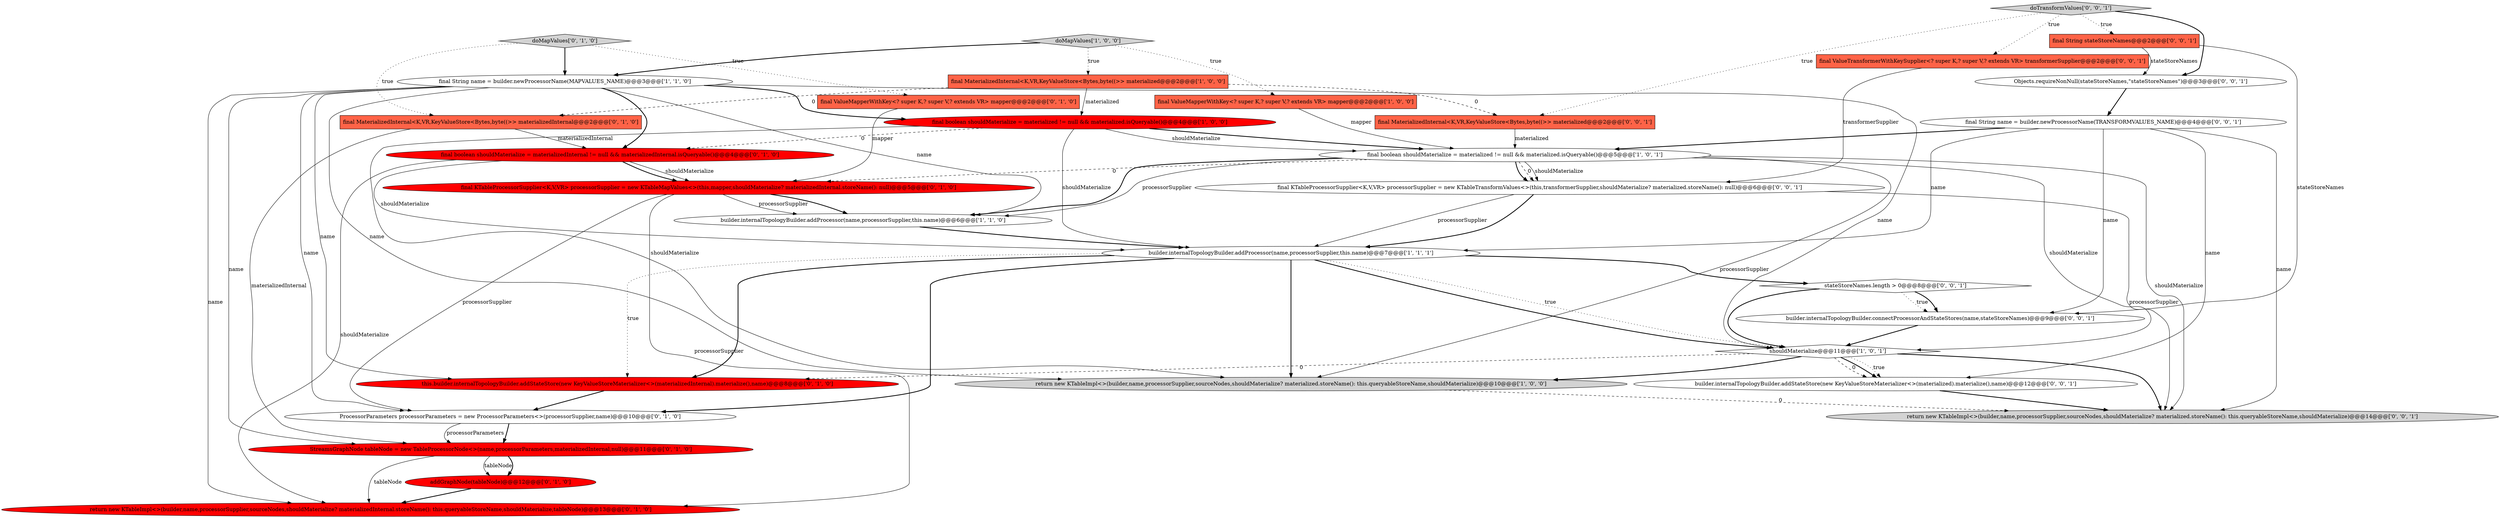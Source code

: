 digraph {
9 [style = filled, label = "builder.internalTopologyBuilder.addProcessor(name,processorSupplier,this.name)@@@6@@@['1', '1', '0']", fillcolor = white, shape = ellipse image = "AAA0AAABBB1BBB"];
30 [style = filled, label = "final MaterializedInternal<K,VR,KeyValueStore<Bytes,byte((>> materialized@@@2@@@['0', '0', '1']", fillcolor = tomato, shape = box image = "AAA0AAABBB3BBB"];
7 [style = filled, label = "shouldMaterialize@@@11@@@['1', '0', '1']", fillcolor = white, shape = diamond image = "AAA0AAABBB1BBB"];
19 [style = filled, label = "final MaterializedInternal<K,VR,KeyValueStore<Bytes,byte((>> materializedInternal@@@2@@@['0', '1', '0']", fillcolor = tomato, shape = box image = "AAA1AAABBB2BBB"];
22 [style = filled, label = "final String stateStoreNames@@@2@@@['0', '0', '1']", fillcolor = tomato, shape = box image = "AAA0AAABBB3BBB"];
21 [style = filled, label = "stateStoreNames.length > 0@@@8@@@['0', '0', '1']", fillcolor = white, shape = diamond image = "AAA0AAABBB3BBB"];
5 [style = filled, label = "final boolean shouldMaterialize = materialized != null && materialized.isQueryable()@@@5@@@['1', '0', '1']", fillcolor = white, shape = ellipse image = "AAA0AAABBB1BBB"];
27 [style = filled, label = "builder.internalTopologyBuilder.addStateStore(new KeyValueStoreMaterializer<>(materialized).materialize(),name)@@@12@@@['0', '0', '1']", fillcolor = white, shape = ellipse image = "AAA0AAABBB3BBB"];
14 [style = filled, label = "return new KTableImpl<>(builder,name,processorSupplier,sourceNodes,shouldMaterialize? materializedInternal.storeName(): this.queryableStoreName,shouldMaterialize,tableNode)@@@13@@@['0', '1', '0']", fillcolor = red, shape = ellipse image = "AAA1AAABBB2BBB"];
17 [style = filled, label = "doMapValues['0', '1', '0']", fillcolor = lightgray, shape = diamond image = "AAA0AAABBB2BBB"];
11 [style = filled, label = "StreamsGraphNode tableNode = new TableProcessorNode<>(name,processorParameters,materializedInternal,null)@@@11@@@['0', '1', '0']", fillcolor = red, shape = ellipse image = "AAA1AAABBB2BBB"];
2 [style = filled, label = "return new KTableImpl<>(builder,name,processorSupplier,sourceNodes,shouldMaterialize? materialized.storeName(): this.queryableStoreName,shouldMaterialize)@@@10@@@['1', '0', '0']", fillcolor = lightgray, shape = ellipse image = "AAA0AAABBB1BBB"];
18 [style = filled, label = "this.builder.internalTopologyBuilder.addStateStore(new KeyValueStoreMaterializer<>(materializedInternal).materialize(),name)@@@8@@@['0', '1', '0']", fillcolor = red, shape = ellipse image = "AAA1AAABBB2BBB"];
13 [style = filled, label = "ProcessorParameters processorParameters = new ProcessorParameters<>(processorSupplier,name)@@@10@@@['0', '1', '0']", fillcolor = white, shape = ellipse image = "AAA0AAABBB2BBB"];
16 [style = filled, label = "final boolean shouldMaterialize = materializedInternal != null && materializedInternal.isQueryable()@@@4@@@['0', '1', '0']", fillcolor = red, shape = ellipse image = "AAA1AAABBB2BBB"];
26 [style = filled, label = "final String name = builder.newProcessorName(TRANSFORMVALUES_NAME)@@@4@@@['0', '0', '1']", fillcolor = white, shape = ellipse image = "AAA0AAABBB3BBB"];
23 [style = filled, label = "builder.internalTopologyBuilder.connectProcessorAndStateStores(name,stateStoreNames)@@@9@@@['0', '0', '1']", fillcolor = white, shape = ellipse image = "AAA0AAABBB3BBB"];
6 [style = filled, label = "doMapValues['1', '0', '0']", fillcolor = lightgray, shape = diamond image = "AAA0AAABBB1BBB"];
12 [style = filled, label = "addGraphNode(tableNode)@@@12@@@['0', '1', '0']", fillcolor = red, shape = ellipse image = "AAA1AAABBB2BBB"];
29 [style = filled, label = "Objects.requireNonNull(stateStoreNames,\"stateStoreNames\")@@@3@@@['0', '0', '1']", fillcolor = white, shape = ellipse image = "AAA0AAABBB3BBB"];
24 [style = filled, label = "return new KTableImpl<>(builder,name,processorSupplier,sourceNodes,shouldMaterialize? materialized.storeName(): this.queryableStoreName,shouldMaterialize)@@@14@@@['0', '0', '1']", fillcolor = lightgray, shape = ellipse image = "AAA0AAABBB3BBB"];
25 [style = filled, label = "doTransformValues['0', '0', '1']", fillcolor = lightgray, shape = diamond image = "AAA0AAABBB3BBB"];
10 [style = filled, label = "final KTableProcessorSupplier<K,V,VR> processorSupplier = new KTableMapValues<>(this,mapper,shouldMaterialize? materializedInternal.storeName(): null)@@@5@@@['0', '1', '0']", fillcolor = red, shape = ellipse image = "AAA1AAABBB2BBB"];
1 [style = filled, label = "builder.internalTopologyBuilder.addProcessor(name,processorSupplier,this.name)@@@7@@@['1', '1', '1']", fillcolor = white, shape = ellipse image = "AAA0AAABBB1BBB"];
0 [style = filled, label = "final ValueMapperWithKey<? super K,? super V,? extends VR> mapper@@@2@@@['1', '0', '0']", fillcolor = tomato, shape = box image = "AAA0AAABBB1BBB"];
20 [style = filled, label = "final ValueTransformerWithKeySupplier<? super K,? super V,? extends VR> transformerSupplier@@@2@@@['0', '0', '1']", fillcolor = tomato, shape = box image = "AAA0AAABBB3BBB"];
28 [style = filled, label = "final KTableProcessorSupplier<K,V,VR> processorSupplier = new KTableTransformValues<>(this,transformerSupplier,shouldMaterialize? materialized.storeName(): null)@@@6@@@['0', '0', '1']", fillcolor = white, shape = ellipse image = "AAA0AAABBB3BBB"];
8 [style = filled, label = "final MaterializedInternal<K,VR,KeyValueStore<Bytes,byte((>> materialized@@@2@@@['1', '0', '0']", fillcolor = tomato, shape = box image = "AAA1AAABBB1BBB"];
15 [style = filled, label = "final ValueMapperWithKey<? super K,? super V,? extends VR> mapper@@@2@@@['0', '1', '0']", fillcolor = tomato, shape = box image = "AAA0AAABBB2BBB"];
3 [style = filled, label = "final String name = builder.newProcessorName(MAPVALUES_NAME)@@@3@@@['1', '1', '0']", fillcolor = white, shape = ellipse image = "AAA0AAABBB1BBB"];
4 [style = filled, label = "final boolean shouldMaterialize = materialized != null && materialized.isQueryable()@@@4@@@['1', '0', '0']", fillcolor = red, shape = ellipse image = "AAA1AAABBB1BBB"];
6->3 [style = bold, label=""];
4->16 [style = dashed, label="0"];
5->9 [style = bold, label=""];
10->9 [style = solid, label="processorSupplier"];
19->11 [style = solid, label="materializedInternal"];
5->2 [style = solid, label="processorSupplier"];
15->10 [style = solid, label="mapper"];
25->29 [style = bold, label=""];
3->16 [style = bold, label=""];
5->28 [style = bold, label=""];
3->4 [style = bold, label=""];
1->13 [style = bold, label=""];
0->5 [style = solid, label="mapper"];
17->15 [style = dotted, label="true"];
5->28 [style = dashed, label="0"];
22->23 [style = solid, label="stateStoreNames"];
1->21 [style = bold, label=""];
21->23 [style = dotted, label="true"];
16->1 [style = solid, label="shouldMaterialize"];
7->27 [style = dotted, label="true"];
8->30 [style = dashed, label="0"];
6->0 [style = dotted, label="true"];
28->1 [style = solid, label="processorSupplier"];
3->14 [style = solid, label="name"];
5->9 [style = solid, label="processorSupplier"];
3->11 [style = solid, label="name"];
5->28 [style = solid, label="shouldMaterialize"];
28->24 [style = solid, label="processorSupplier"];
11->12 [style = solid, label="tableNode"];
11->12 [style = bold, label=""];
11->14 [style = solid, label="tableNode"];
13->11 [style = bold, label=""];
16->14 [style = solid, label="shouldMaterialize"];
20->28 [style = solid, label="transformerSupplier"];
29->26 [style = bold, label=""];
1->18 [style = dotted, label="true"];
7->24 [style = bold, label=""];
7->2 [style = bold, label=""];
10->14 [style = solid, label="processorSupplier"];
25->20 [style = dotted, label="true"];
12->14 [style = bold, label=""];
8->4 [style = solid, label="materialized"];
21->7 [style = bold, label=""];
23->7 [style = bold, label=""];
19->16 [style = solid, label="materializedInternal"];
2->24 [style = dashed, label="0"];
9->1 [style = bold, label=""];
21->23 [style = bold, label=""];
3->9 [style = solid, label="name"];
3->13 [style = solid, label="name"];
4->1 [style = solid, label="shouldMaterialize"];
16->10 [style = solid, label="shouldMaterialize"];
22->29 [style = solid, label="stateStoreNames"];
1->7 [style = bold, label=""];
10->13 [style = solid, label="processorSupplier"];
26->24 [style = solid, label="name"];
26->23 [style = solid, label="name"];
5->24 [style = solid, label="shouldMaterialize"];
5->10 [style = dashed, label="0"];
6->8 [style = dotted, label="true"];
17->19 [style = dotted, label="true"];
17->3 [style = bold, label=""];
4->5 [style = solid, label="shouldMaterialize"];
26->27 [style = solid, label="name"];
27->24 [style = bold, label=""];
1->2 [style = bold, label=""];
10->9 [style = bold, label=""];
4->5 [style = bold, label=""];
8->19 [style = dashed, label="0"];
3->18 [style = solid, label="name"];
4->2 [style = solid, label="shouldMaterialize"];
7->18 [style = dashed, label="0"];
16->10 [style = bold, label=""];
26->5 [style = bold, label=""];
3->7 [style = solid, label="name"];
1->18 [style = bold, label=""];
28->1 [style = bold, label=""];
3->2 [style = solid, label="name"];
7->27 [style = dashed, label="0"];
1->7 [style = dotted, label="true"];
5->7 [style = solid, label="shouldMaterialize"];
30->5 [style = solid, label="materialized"];
25->22 [style = dotted, label="true"];
26->1 [style = solid, label="name"];
18->13 [style = bold, label=""];
7->27 [style = bold, label=""];
25->30 [style = dotted, label="true"];
13->11 [style = solid, label="processorParameters"];
}
